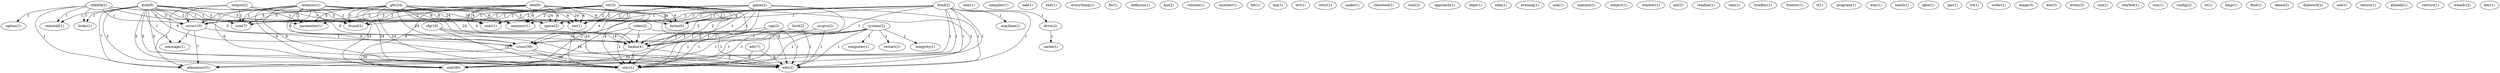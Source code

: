 digraph G {
  disk [ label="disk(9)" ];
  size [ label="size(7)" ];
  reinstall [ label="reinstall(1)" ];
  looks [ label="looks(1)" ];
  memory [ label="memory(1)" ];
  error [ label="error(10)" ];
  uiuc [ label="uiuc(1)" ];
  rec [ label="rec(1)" ];
  user [ label="user(1)" ];
  space [ label="space(2)" ];
  cross [ label="cross(39)" ];
  unit [ label="unit(40)" ];
  message [ label="message(1)" ];
  banko [ label="banko(4)" ];
  edu [ label="edu(2)" ];
  uiuc [ label="uiuc(1)" ];
  allocation [ label="allocation(51)" ];
  com [ label="com(1)" ];
  compiler [ label="compiler(1)" ];
  output [ label="output(2)" ];
  found [ label="found(2)" ];
  parameter [ label="parameter(1)" ];
  oak [ label="oak(1)" ];
  exit [ label="exit(1)" ];
  everything [ label="everything(1)" ];
  fix [ label="fix(1)" ];
  defincon [ label="defincon(1)" ];
  chkdsk [ label="chkdsk(2)" ];
  option [ label="option(1)" ];
  kin [ label="kin(2)" ];
  volume [ label="volume(1)" ];
  number [ label="number(1)" ];
  gfx [ label="gfx(24)" ];
  bytes [ label="bytes(9)" ];
  hit [ label="hit(1)" ];
  txt [ label="txt(3)" ];
  exe [ label="exe(6)" ];
  lnq [ label="lnq(1)" ];
  wri [ label="wri(1)" ];
  winmisc [ label="winmisc(1)" ];
  retry [ label="retry(1)" ];
  brad [ label="brad(2)" ];
  machine [ label="machine(1)" ];
  drive [ label="drive(2)" ];
  make [ label="make(1)" ];
  rebooted [ label="rebooted(1)" ];
  wait [ label="wait(2)" ];
  approach [ label="approach(1)" ];
  dept [ label="dept(1)" ];
  mbx [ label="mbx(1)" ];
  evening [ label="evening(1)" ];
  uxa [ label="uxa(1)" ];
  game [ label="game(2)" ];
  maxxon [ label="maxxon(1)" ];
  subject [ label="subject(1)" ];
  window [ label="window(1)" ];
  mb [ label="mb(2)" ];
  readme [ label="readme(1)" ];
  ram [ label="ram(1)" ];
  bradley [ label="bradley(1)" ];
  freezer [ label="freezer(1)" ];
  system [ label="system(2)" ];
  integrity [ label="integrity(1)" ];
  computer [ label="computer(1)" ];
  restart [ label="restart(1)" ];
  video [ label="video(2)" ];
  il [ label="il(1)" ];
  program [ label="program(1)" ];
  way [ label="way(1)" ];
  teach [ label="teach(1)" ];
  pkin [ label="pkin(1)" ];
  par [ label="par(1)" ];
  vga [ label="vga(2)" ];
  tri [ label="tri(1)" ];
  order [ label="order(1)" ];
  bird [ label="bird(2)" ];
  cache [ label="cache(1)" ];
  mage [ label="mage(3)" ];
  cfg [ label="cfg(19)" ];
  doc [ label="doc(3)" ];
  everx [ label="everx(2)" ];
  cne [ label="cne(1)" ];
  started [ label="started(1)" ];
  run [ label="run(1)" ];
  config [ label="config(2)" ];
  st [ label="st(1)" ];
  bmp [ label="bmp(1)" ];
  find [ label="find(1)" ];
  demo [ label="demo(2)" ];
  dialword [ label="dialword(2)" ];
  see [ label="see(1)" ];
  orcpro [ label="orcpro(2)" ];
  return [ label="return(1)" ];
  aheada [ label="aheada(1)" ];
  restore [ label="restore(1)" ];
  adv [ label="adv(7)" ];
  winadv [ label="winadv(2)" ];
  key [ label="key(1)" ];
  disk -> size [ label="1" ];
  disk -> reinstall [ label="1" ];
  disk -> looks [ label="1" ];
  disk -> memory [ label="5" ];
  disk -> error [ label="3" ];
  disk -> uiuc [ label="5" ];
  disk -> rec [ label="5" ];
  disk -> user [ label="5" ];
  disk -> space [ label="5" ];
  disk -> cross [ label="6" ];
  disk -> unit [ label="5" ];
  disk -> message [ label="1" ];
  disk -> banko [ label="5" ];
  disk -> edu [ label="5" ];
  disk -> uiuc [ label="5" ];
  disk -> allocation [ label="7" ];
  output -> size [ label="1" ];
  output -> found [ label="1" ];
  output -> error [ label="1" ];
  output -> parameter [ label="1" ];
  output -> allocation [ label="1" ];
  chkdsk -> option [ label="1" ];
  chkdsk -> size [ label="1" ];
  chkdsk -> reinstall [ label="1" ];
  chkdsk -> looks [ label="1" ];
  chkdsk -> found [ label="1" ];
  chkdsk -> error [ label="1" ];
  chkdsk -> parameter [ label="1" ];
  chkdsk -> allocation [ label="1" ];
  gfx -> size [ label="5" ];
  gfx -> memory [ label="24" ];
  gfx -> found [ label="5" ];
  gfx -> error [ label="5" ];
  gfx -> uiuc [ label="24" ];
  gfx -> parameter [ label="5" ];
  gfx -> rec [ label="24" ];
  gfx -> user [ label="24" ];
  gfx -> space [ label="24" ];
  gfx -> cross [ label="24" ];
  gfx -> bytes [ label="24" ];
  gfx -> unit [ label="24" ];
  gfx -> banko [ label="24" ];
  gfx -> edu [ label="24" ];
  gfx -> uiuc [ label="24" ];
  txt -> size [ label="1" ];
  txt -> memory [ label="2" ];
  txt -> found [ label="1" ];
  txt -> error [ label="1" ];
  txt -> uiuc [ label="2" ];
  txt -> parameter [ label="1" ];
  txt -> rec [ label="2" ];
  txt -> user [ label="2" ];
  txt -> space [ label="2" ];
  txt -> cross [ label="2" ];
  txt -> bytes [ label="2" ];
  txt -> unit [ label="2" ];
  txt -> banko [ label="2" ];
  txt -> edu [ label="2" ];
  txt -> uiuc [ label="2" ];
  exe -> size [ label="2" ];
  exe -> memory [ label="4" ];
  exe -> found [ label="2" ];
  exe -> error [ label="2" ];
  exe -> uiuc [ label="4" ];
  exe -> parameter [ label="2" ];
  exe -> rec [ label="4" ];
  exe -> user [ label="4" ];
  exe -> space [ label="4" ];
  exe -> cross [ label="4" ];
  exe -> bytes [ label="4" ];
  exe -> unit [ label="4" ];
  exe -> banko [ label="4" ];
  exe -> edu [ label="4" ];
  exe -> uiuc [ label="4" ];
  winmisc -> size [ label="1" ];
  winmisc -> memory [ label="6" ];
  winmisc -> found [ label="1" ];
  winmisc -> error [ label="1" ];
  winmisc -> uiuc [ label="6" ];
  winmisc -> parameter [ label="1" ];
  winmisc -> rec [ label="6" ];
  winmisc -> user [ label="6" ];
  winmisc -> space [ label="6" ];
  winmisc -> cross [ label="6" ];
  winmisc -> bytes [ label="6" ];
  winmisc -> unit [ label="6" ];
  winmisc -> banko [ label="6" ];
  winmisc -> edu [ label="6" ];
  winmisc -> uiuc [ label="6" ];
  brad -> memory [ label="1" ];
  brad -> uiuc [ label="1" ];
  brad -> machine [ label="1" ];
  brad -> rec [ label="1" ];
  brad -> user [ label="1" ];
  brad -> space [ label="1" ];
  brad -> cross [ label="1" ];
  brad -> bytes [ label="1" ];
  brad -> unit [ label="1" ];
  brad -> drive [ label="1" ];
  brad -> edu [ label="1" ];
  brad -> uiuc [ label="1" ];
  brad -> allocation [ label="1" ];
  error -> cross [ label="1" ];
  error -> message [ label="1" ];
  error -> allocation [ label="7" ];
  game -> rec [ label="1" ];
  game -> user [ label="1" ];
  game -> space [ label="1" ];
  game -> cross [ label="1" ];
  game -> bytes [ label="1" ];
  game -> unit [ label="1" ];
  game -> banko [ label="1" ];
  game -> edu [ label="1" ];
  game -> uiuc [ label="1" ];
  cross -> unit [ label="39" ];
  cross -> edu [ label="39" ];
  cross -> uiuc [ label="39" ];
  system -> integrity [ label="1" ];
  system -> unit [ label="1" ];
  system -> computer [ label="1" ];
  system -> restart [ label="1" ];
  system -> banko [ label="1" ];
  system -> edu [ label="1" ];
  system -> uiuc [ label="1" ];
  system -> allocation [ label="1" ];
  video -> unit [ label="1" ];
  video -> banko [ label="1" ];
  video -> edu [ label="1" ];
  video -> uiuc [ label="1" ];
  vga -> banko [ label="1" ];
  vga -> edu [ label="1" ];
  vga -> uiuc [ label="1" ];
  bird -> banko [ label="1" ];
  bird -> edu [ label="1" ];
  bird -> uiuc [ label="1" ];
  drive -> cache [ label="1" ];
  cfg -> banko [ label="16" ];
  cfg -> edu [ label="16" ];
  cfg -> uiuc [ label="16" ];
  orcpro -> banko [ label="1" ];
  orcpro -> edu [ label="1" ];
  orcpro -> uiuc [ label="1" ];
  banko -> edu [ label="2" ];
  banko -> uiuc [ label="2" ];
  banko -> allocation [ label="1" ];
  adv -> edu [ label="6" ];
  adv -> uiuc [ label="6" ];
}
